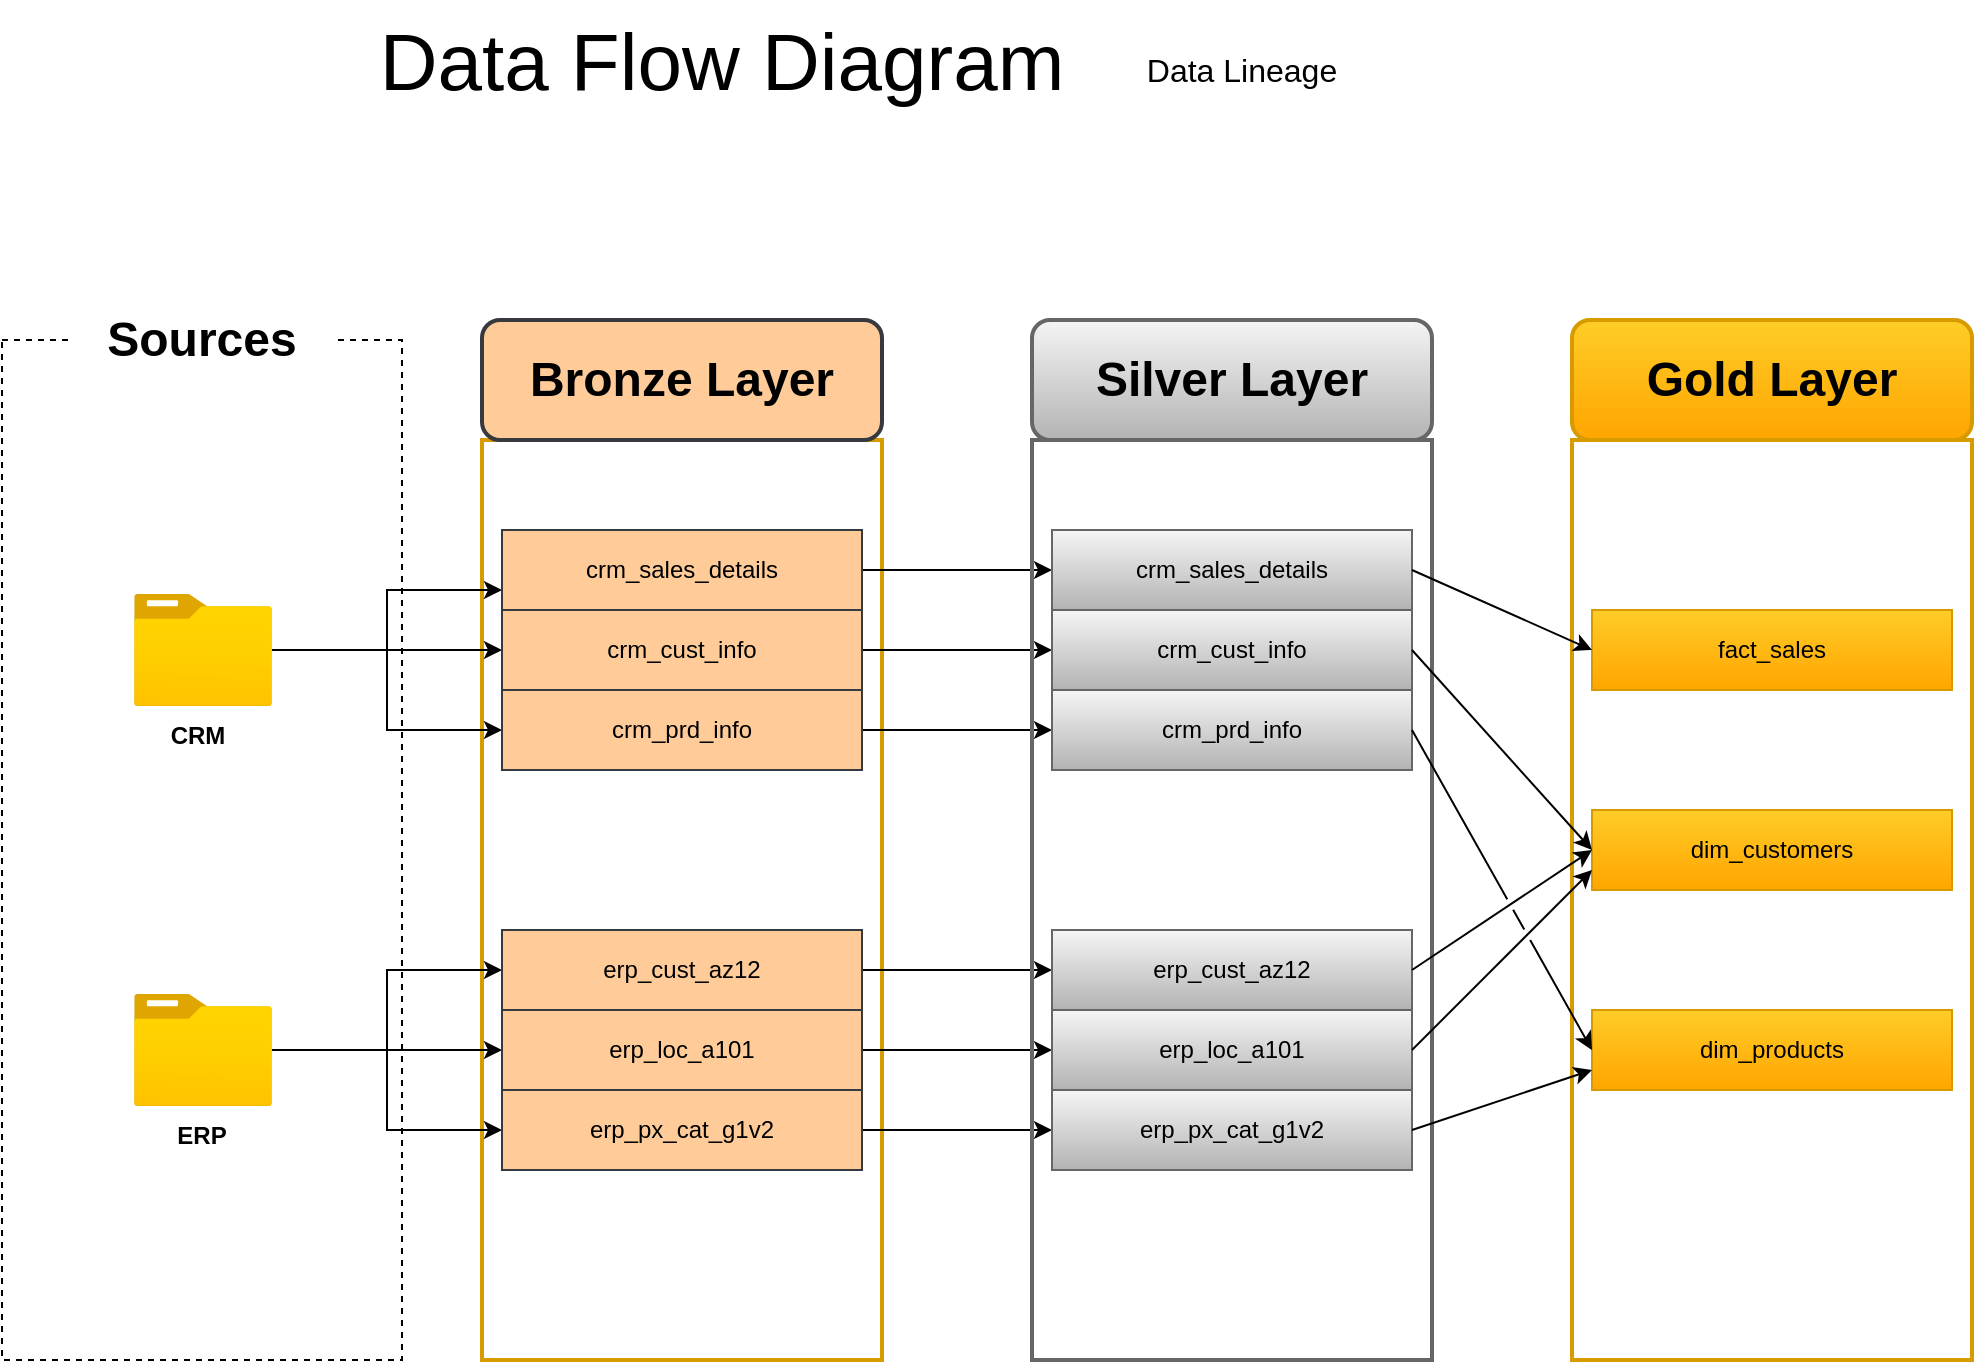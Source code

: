 <mxfile version="28.1.2">
  <diagram name="Page-1" id="oftUQChQdi4GC8qau9KG">
    <mxGraphModel dx="2210" dy="833" grid="0" gridSize="10" guides="1" tooltips="1" connect="1" arrows="1" fold="1" page="0" pageScale="1" pageWidth="850" pageHeight="1100" math="0" shadow="0">
      <root>
        <mxCell id="0" />
        <mxCell id="1" parent="0" />
        <mxCell id="haI4EbskuqqMDFLooz5_-1" value="&lt;font style=&quot;font-size: 40px;&quot;&gt;Data Flow Diagram&lt;/font&gt;" style="text;html=1;align=center;verticalAlign=middle;whiteSpace=wrap;rounded=0;" parent="1" vertex="1">
          <mxGeometry x="-485" y="30" width="400" height="60" as="geometry" />
        </mxCell>
        <mxCell id="haI4EbskuqqMDFLooz5_-2" value="" style="rounded=0;whiteSpace=wrap;html=1;strokeColor=default;fillColor=none;dashed=1;" parent="1" vertex="1">
          <mxGeometry x="-645" y="200" width="200" height="510" as="geometry" />
        </mxCell>
        <mxCell id="haI4EbskuqqMDFLooz5_-3" value="&lt;font style=&quot;font-size: 24px;&quot;&gt;Sources&lt;/font&gt;" style="rounded=1;whiteSpace=wrap;html=1;strokeColor=none;fontStyle=1" parent="1" vertex="1">
          <mxGeometry x="-610" y="170" width="130" height="60" as="geometry" />
        </mxCell>
        <mxCell id="haI4EbskuqqMDFLooz5_-4" value="" style="rounded=0;whiteSpace=wrap;html=1;fillStyle=hatch;fillColor=none;gradientColor=#ffa500;strokeColor=#d79b00;strokeWidth=2;" parent="1" vertex="1">
          <mxGeometry x="-405" y="250" width="200" height="460" as="geometry" />
        </mxCell>
        <mxCell id="haI4EbskuqqMDFLooz5_-5" value="&lt;font style=&quot;font-size: 24px;&quot;&gt;&lt;b&gt;Bronze Layer&lt;/b&gt;&lt;/font&gt;" style="rounded=1;whiteSpace=wrap;html=1;fillColor=#ffcc99;strokeColor=#36393d;strokeWidth=2;" parent="1" vertex="1">
          <mxGeometry x="-405" y="190" width="200" height="60" as="geometry" />
        </mxCell>
        <mxCell id="haI4EbskuqqMDFLooz5_-16" style="edgeStyle=orthogonalEdgeStyle;rounded=0;orthogonalLoop=1;jettySize=auto;html=1;entryX=0;entryY=0.5;entryDx=0;entryDy=0;" parent="1" source="haI4EbskuqqMDFLooz5_-6" target="haI4EbskuqqMDFLooz5_-11" edge="1">
          <mxGeometry relative="1" as="geometry" />
        </mxCell>
        <mxCell id="haI4EbskuqqMDFLooz5_-17" style="edgeStyle=orthogonalEdgeStyle;rounded=0;orthogonalLoop=1;jettySize=auto;html=1;entryX=0;entryY=0.75;entryDx=0;entryDy=0;" parent="1" source="haI4EbskuqqMDFLooz5_-6" target="haI4EbskuqqMDFLooz5_-10" edge="1">
          <mxGeometry relative="1" as="geometry" />
        </mxCell>
        <mxCell id="haI4EbskuqqMDFLooz5_-18" style="edgeStyle=orthogonalEdgeStyle;rounded=0;orthogonalLoop=1;jettySize=auto;html=1;entryX=0;entryY=0.5;entryDx=0;entryDy=0;" parent="1" source="haI4EbskuqqMDFLooz5_-6" target="haI4EbskuqqMDFLooz5_-12" edge="1">
          <mxGeometry relative="1" as="geometry" />
        </mxCell>
        <mxCell id="haI4EbskuqqMDFLooz5_-6" value="" style="image;aspect=fixed;html=1;points=[];align=center;fontSize=12;image=img/lib/azure2/general/Folder_Blank.svg;" parent="1" vertex="1">
          <mxGeometry x="-579" y="327" width="69" height="56.0" as="geometry" />
        </mxCell>
        <mxCell id="haI4EbskuqqMDFLooz5_-20" style="edgeStyle=orthogonalEdgeStyle;rounded=0;orthogonalLoop=1;jettySize=auto;html=1;" parent="1" source="haI4EbskuqqMDFLooz5_-7" target="haI4EbskuqqMDFLooz5_-13" edge="1">
          <mxGeometry relative="1" as="geometry" />
        </mxCell>
        <mxCell id="haI4EbskuqqMDFLooz5_-21" style="edgeStyle=orthogonalEdgeStyle;rounded=0;orthogonalLoop=1;jettySize=auto;html=1;entryX=0;entryY=0.5;entryDx=0;entryDy=0;" parent="1" source="haI4EbskuqqMDFLooz5_-7" target="haI4EbskuqqMDFLooz5_-14" edge="1">
          <mxGeometry relative="1" as="geometry" />
        </mxCell>
        <mxCell id="haI4EbskuqqMDFLooz5_-22" style="edgeStyle=orthogonalEdgeStyle;rounded=0;orthogonalLoop=1;jettySize=auto;html=1;entryX=0;entryY=0.5;entryDx=0;entryDy=0;" parent="1" source="haI4EbskuqqMDFLooz5_-7" target="haI4EbskuqqMDFLooz5_-15" edge="1">
          <mxGeometry relative="1" as="geometry" />
        </mxCell>
        <mxCell id="haI4EbskuqqMDFLooz5_-7" value="" style="image;aspect=fixed;html=1;points=[];align=center;fontSize=12;image=img/lib/azure2/general/Folder_Blank.svg;" parent="1" vertex="1">
          <mxGeometry x="-579" y="527" width="69" height="56.0" as="geometry" />
        </mxCell>
        <mxCell id="haI4EbskuqqMDFLooz5_-8" value="&lt;b&gt;CRM&lt;/b&gt;" style="text;html=1;align=center;verticalAlign=middle;whiteSpace=wrap;rounded=0;" parent="1" vertex="1">
          <mxGeometry x="-579" y="383" width="64" height="30" as="geometry" />
        </mxCell>
        <mxCell id="haI4EbskuqqMDFLooz5_-9" value="&lt;b&gt;ERP&lt;/b&gt;" style="text;html=1;align=center;verticalAlign=middle;whiteSpace=wrap;rounded=0;" parent="1" vertex="1">
          <mxGeometry x="-575" y="583" width="60" height="30" as="geometry" />
        </mxCell>
        <mxCell id="2RK1ms2FEc79dyjwCnbF-10" style="edgeStyle=orthogonalEdgeStyle;rounded=0;orthogonalLoop=1;jettySize=auto;html=1;" parent="1" source="haI4EbskuqqMDFLooz5_-10" target="2RK1ms2FEc79dyjwCnbF-4" edge="1">
          <mxGeometry relative="1" as="geometry" />
        </mxCell>
        <mxCell id="haI4EbskuqqMDFLooz5_-10" value="crm_sales_details" style="text;html=1;align=center;verticalAlign=middle;whiteSpace=wrap;rounded=0;strokeColor=#36393d;fillColor=#ffcc99;" parent="1" vertex="1">
          <mxGeometry x="-395" y="295" width="180" height="40" as="geometry" />
        </mxCell>
        <mxCell id="2RK1ms2FEc79dyjwCnbF-11" style="edgeStyle=orthogonalEdgeStyle;rounded=0;orthogonalLoop=1;jettySize=auto;html=1;entryX=0;entryY=0.5;entryDx=0;entryDy=0;" parent="1" source="haI4EbskuqqMDFLooz5_-11" target="2RK1ms2FEc79dyjwCnbF-5" edge="1">
          <mxGeometry relative="1" as="geometry" />
        </mxCell>
        <mxCell id="haI4EbskuqqMDFLooz5_-11" value="crm_cust_info" style="text;html=1;align=center;verticalAlign=middle;whiteSpace=wrap;rounded=0;strokeColor=#36393d;fillColor=#ffcc99;" parent="1" vertex="1">
          <mxGeometry x="-395" y="335" width="180" height="40" as="geometry" />
        </mxCell>
        <mxCell id="2RK1ms2FEc79dyjwCnbF-12" style="edgeStyle=orthogonalEdgeStyle;rounded=0;orthogonalLoop=1;jettySize=auto;html=1;" parent="1" source="haI4EbskuqqMDFLooz5_-12" target="2RK1ms2FEc79dyjwCnbF-6" edge="1">
          <mxGeometry relative="1" as="geometry" />
        </mxCell>
        <mxCell id="haI4EbskuqqMDFLooz5_-12" value="crm_prd_info" style="text;html=1;align=center;verticalAlign=middle;whiteSpace=wrap;rounded=0;strokeColor=#36393d;fillColor=#ffcc99;" parent="1" vertex="1">
          <mxGeometry x="-395" y="375" width="180" height="40" as="geometry" />
        </mxCell>
        <mxCell id="2RK1ms2FEc79dyjwCnbF-13" style="edgeStyle=orthogonalEdgeStyle;rounded=0;orthogonalLoop=1;jettySize=auto;html=1;" parent="1" source="haI4EbskuqqMDFLooz5_-13" target="2RK1ms2FEc79dyjwCnbF-7" edge="1">
          <mxGeometry relative="1" as="geometry" />
        </mxCell>
        <mxCell id="haI4EbskuqqMDFLooz5_-13" value="erp_cust_az12" style="text;html=1;align=center;verticalAlign=middle;whiteSpace=wrap;rounded=0;strokeColor=#36393d;fillColor=#ffcc99;" parent="1" vertex="1">
          <mxGeometry x="-395" y="495" width="180" height="40" as="geometry" />
        </mxCell>
        <mxCell id="2RK1ms2FEc79dyjwCnbF-14" style="edgeStyle=orthogonalEdgeStyle;rounded=0;orthogonalLoop=1;jettySize=auto;html=1;entryX=0;entryY=0.5;entryDx=0;entryDy=0;" parent="1" source="haI4EbskuqqMDFLooz5_-14" target="2RK1ms2FEc79dyjwCnbF-8" edge="1">
          <mxGeometry relative="1" as="geometry" />
        </mxCell>
        <mxCell id="haI4EbskuqqMDFLooz5_-14" value="erp_loc_a101" style="text;html=1;align=center;verticalAlign=middle;whiteSpace=wrap;rounded=0;strokeColor=#36393d;fillColor=#ffcc99;" parent="1" vertex="1">
          <mxGeometry x="-395" y="535" width="180" height="40" as="geometry" />
        </mxCell>
        <mxCell id="2RK1ms2FEc79dyjwCnbF-15" style="edgeStyle=orthogonalEdgeStyle;rounded=0;orthogonalLoop=1;jettySize=auto;html=1;" parent="1" source="haI4EbskuqqMDFLooz5_-15" target="2RK1ms2FEc79dyjwCnbF-9" edge="1">
          <mxGeometry relative="1" as="geometry" />
        </mxCell>
        <mxCell id="haI4EbskuqqMDFLooz5_-15" value="erp_px_cat_g1v2" style="text;html=1;align=center;verticalAlign=middle;whiteSpace=wrap;rounded=0;strokeColor=#36393d;fillColor=#ffcc99;" parent="1" vertex="1">
          <mxGeometry x="-395" y="575" width="180" height="40" as="geometry" />
        </mxCell>
        <mxCell id="2RK1ms2FEc79dyjwCnbF-2" value="" style="rounded=0;whiteSpace=wrap;html=1;fillStyle=hatch;fillColor=none;gradientColor=#b3b3b3;strokeColor=#666666;strokeWidth=2;" parent="1" vertex="1">
          <mxGeometry x="-130" y="250" width="200" height="460" as="geometry" />
        </mxCell>
        <mxCell id="2RK1ms2FEc79dyjwCnbF-3" value="&lt;font style=&quot;font-size: 24px;&quot;&gt;&lt;b&gt;Silver Layer&lt;/b&gt;&lt;/font&gt;" style="rounded=1;whiteSpace=wrap;html=1;fillColor=#f5f5f5;gradientColor=#b3b3b3;strokeColor=#666666;strokeWidth=2;" parent="1" vertex="1">
          <mxGeometry x="-130" y="190" width="200" height="60" as="geometry" />
        </mxCell>
        <mxCell id="2RK1ms2FEc79dyjwCnbF-4" value="crm_sales_details" style="text;html=1;align=center;verticalAlign=middle;whiteSpace=wrap;rounded=0;strokeColor=#666666;fillColor=#f5f5f5;gradientColor=#b3b3b3;" parent="1" vertex="1">
          <mxGeometry x="-120" y="295" width="180" height="40" as="geometry" />
        </mxCell>
        <mxCell id="2RK1ms2FEc79dyjwCnbF-5" value="crm_cust_info" style="text;html=1;align=center;verticalAlign=middle;whiteSpace=wrap;rounded=0;strokeColor=#666666;fillColor=#f5f5f5;gradientColor=#b3b3b3;" parent="1" vertex="1">
          <mxGeometry x="-120" y="335" width="180" height="40" as="geometry" />
        </mxCell>
        <mxCell id="2RK1ms2FEc79dyjwCnbF-6" value="crm_prd_info" style="text;html=1;align=center;verticalAlign=middle;whiteSpace=wrap;rounded=0;strokeColor=#666666;fillColor=#f5f5f5;gradientColor=#b3b3b3;" parent="1" vertex="1">
          <mxGeometry x="-120" y="375" width="180" height="40" as="geometry" />
        </mxCell>
        <mxCell id="2RK1ms2FEc79dyjwCnbF-7" value="erp_cust_az12" style="text;html=1;align=center;verticalAlign=middle;whiteSpace=wrap;rounded=0;strokeColor=#666666;fillColor=#f5f5f5;gradientColor=#b3b3b3;" parent="1" vertex="1">
          <mxGeometry x="-120" y="495" width="180" height="40" as="geometry" />
        </mxCell>
        <mxCell id="2RK1ms2FEc79dyjwCnbF-8" value="erp_loc_a101" style="text;html=1;align=center;verticalAlign=middle;whiteSpace=wrap;rounded=0;strokeColor=#666666;fillColor=#f5f5f5;gradientColor=#b3b3b3;" parent="1" vertex="1">
          <mxGeometry x="-120" y="535" width="180" height="40" as="geometry" />
        </mxCell>
        <mxCell id="2RK1ms2FEc79dyjwCnbF-9" value="erp_px_cat_g1v2" style="text;html=1;align=center;verticalAlign=middle;whiteSpace=wrap;rounded=0;strokeColor=#666666;fillColor=#f5f5f5;gradientColor=#b3b3b3;" parent="1" vertex="1">
          <mxGeometry x="-120" y="575" width="180" height="40" as="geometry" />
        </mxCell>
        <mxCell id="E00gNJjZ8YH-AWL679Da-1" value="" style="rounded=0;whiteSpace=wrap;html=1;fillStyle=hatch;fillColor=none;gradientColor=#ffa500;strokeColor=#d79b00;strokeWidth=2;" parent="1" vertex="1">
          <mxGeometry x="140" y="250" width="200" height="460" as="geometry" />
        </mxCell>
        <mxCell id="E00gNJjZ8YH-AWL679Da-2" value="&lt;font style=&quot;font-size: 24px;&quot;&gt;&lt;b&gt;Gold Layer&lt;/b&gt;&lt;/font&gt;" style="rounded=1;whiteSpace=wrap;html=1;fillColor=#ffcd28;gradientColor=#ffa500;strokeColor=#d79b00;strokeWidth=2;" parent="1" vertex="1">
          <mxGeometry x="140" y="190" width="200" height="60" as="geometry" />
        </mxCell>
        <mxCell id="E00gNJjZ8YH-AWL679Da-3" value="fact_sales" style="text;html=1;align=center;verticalAlign=middle;whiteSpace=wrap;rounded=0;strokeColor=#d79b00;fillColor=#ffcd28;gradientColor=#ffa500;" parent="1" vertex="1">
          <mxGeometry x="150" y="335" width="180" height="40" as="geometry" />
        </mxCell>
        <mxCell id="E00gNJjZ8YH-AWL679Da-4" value="dim_customers" style="text;html=1;align=center;verticalAlign=middle;whiteSpace=wrap;rounded=0;strokeColor=#d79b00;fillColor=#ffcd28;gradientColor=#ffa500;" parent="1" vertex="1">
          <mxGeometry x="150" y="435" width="180" height="40" as="geometry" />
        </mxCell>
        <mxCell id="E00gNJjZ8YH-AWL679Da-5" value="dim_products" style="text;html=1;align=center;verticalAlign=middle;whiteSpace=wrap;rounded=0;strokeColor=#d79b00;fillColor=#ffcd28;gradientColor=#ffa500;" parent="1" vertex="1">
          <mxGeometry x="150" y="535" width="180" height="40" as="geometry" />
        </mxCell>
        <mxCell id="E00gNJjZ8YH-AWL679Da-10" value="" style="endArrow=classic;html=1;rounded=0;exitX=1;exitY=0.5;exitDx=0;exitDy=0;entryX=0;entryY=0.5;entryDx=0;entryDy=0;jumpStyle=gap;" parent="1" source="2RK1ms2FEc79dyjwCnbF-4" target="E00gNJjZ8YH-AWL679Da-3" edge="1">
          <mxGeometry width="50" height="50" relative="1" as="geometry">
            <mxPoint x="60" y="327" as="sourcePoint" />
            <mxPoint x="110" y="277" as="targetPoint" />
          </mxGeometry>
        </mxCell>
        <mxCell id="E00gNJjZ8YH-AWL679Da-11" value="" style="endArrow=classic;html=1;rounded=0;exitX=1;exitY=0.5;exitDx=0;exitDy=0;entryX=0;entryY=0.5;entryDx=0;entryDy=0;jumpStyle=gap;" parent="1" source="2RK1ms2FEc79dyjwCnbF-5" target="E00gNJjZ8YH-AWL679Da-4" edge="1">
          <mxGeometry width="50" height="50" relative="1" as="geometry">
            <mxPoint x="90" y="390" as="sourcePoint" />
            <mxPoint x="180" y="430" as="targetPoint" />
          </mxGeometry>
        </mxCell>
        <mxCell id="E00gNJjZ8YH-AWL679Da-12" value="" style="endArrow=classic;html=1;rounded=0;exitX=1;exitY=0.5;exitDx=0;exitDy=0;entryX=0;entryY=0.5;entryDx=0;entryDy=0;jumpStyle=gap;" parent="1" source="2RK1ms2FEc79dyjwCnbF-7" target="E00gNJjZ8YH-AWL679Da-4" edge="1">
          <mxGeometry width="50" height="50" relative="1" as="geometry">
            <mxPoint x="100" y="440" as="sourcePoint" />
            <mxPoint x="190" y="540" as="targetPoint" />
          </mxGeometry>
        </mxCell>
        <mxCell id="E00gNJjZ8YH-AWL679Da-13" value="" style="endArrow=classic;html=1;rounded=0;exitX=1;exitY=0.5;exitDx=0;exitDy=0;entryX=0;entryY=0.75;entryDx=0;entryDy=0;jumpStyle=gap;" parent="1" target="E00gNJjZ8YH-AWL679Da-4" edge="1">
          <mxGeometry width="50" height="50" relative="1" as="geometry">
            <mxPoint x="60" y="555" as="sourcePoint" />
            <mxPoint x="150" y="495" as="targetPoint" />
          </mxGeometry>
        </mxCell>
        <mxCell id="E00gNJjZ8YH-AWL679Da-14" value="" style="endArrow=classic;html=1;rounded=0;exitX=1;exitY=0.5;exitDx=0;exitDy=0;entryX=0;entryY=0.75;entryDx=0;entryDy=0;jumpStyle=gap;" parent="1" source="2RK1ms2FEc79dyjwCnbF-9" target="E00gNJjZ8YH-AWL679Da-5" edge="1">
          <mxGeometry width="50" height="50" relative="1" as="geometry">
            <mxPoint x="100" y="630" as="sourcePoint" />
            <mxPoint x="190" y="540" as="targetPoint" />
          </mxGeometry>
        </mxCell>
        <mxCell id="E00gNJjZ8YH-AWL679Da-15" value="" style="endArrow=classic;html=1;rounded=0;exitX=1;exitY=0.5;exitDx=0;exitDy=0;entryX=0;entryY=0.5;entryDx=0;entryDy=0;jumpStyle=gap;" parent="1" source="2RK1ms2FEc79dyjwCnbF-6" target="E00gNJjZ8YH-AWL679Da-5" edge="1">
          <mxGeometry width="50" height="50" relative="1" as="geometry">
            <mxPoint x="80" y="460" as="sourcePoint" />
            <mxPoint x="170" y="430" as="targetPoint" />
          </mxGeometry>
        </mxCell>
        <mxCell id="8ADxxFnNIemMIF-QqeQU-1" value="&lt;font style=&quot;font-size: 16px;&quot;&gt;Data Lineage&lt;/font&gt;" style="text;html=1;align=center;verticalAlign=middle;whiteSpace=wrap;rounded=0;" vertex="1" parent="1">
          <mxGeometry x="-100" y="50" width="150" height="30" as="geometry" />
        </mxCell>
      </root>
    </mxGraphModel>
  </diagram>
</mxfile>
